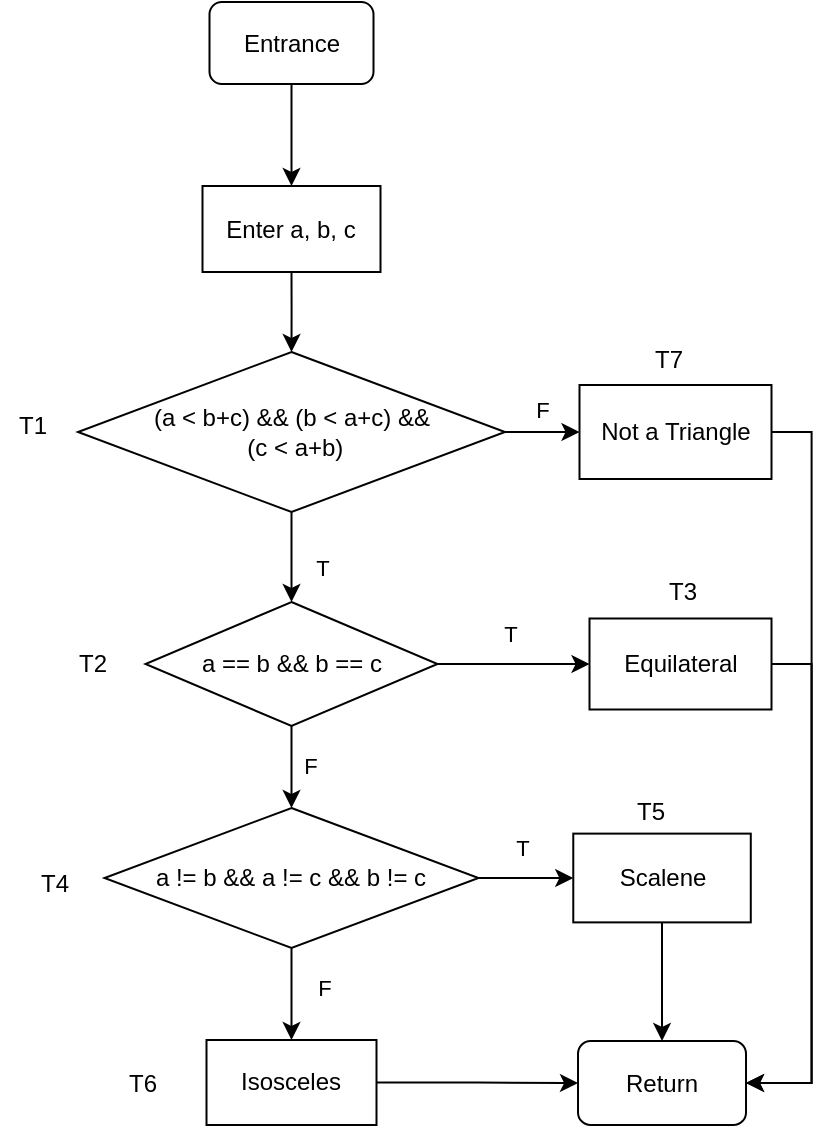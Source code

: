<mxfile version="21.7.2" type="device" pages="3">
  <diagram name="语句及条件覆盖" id="p1DawyyWLQWbrbQB41Fz">
    <mxGraphModel dx="1434" dy="750" grid="0" gridSize="10" guides="1" tooltips="1" connect="1" arrows="1" fold="1" page="1" pageScale="1" pageWidth="827" pageHeight="1169" math="0" shadow="0">
      <root>
        <mxCell id="0" />
        <mxCell id="1" parent="0" />
        <mxCell id="oMtj3yDENX00JfYqnQA4-12" style="edgeStyle=orthogonalEdgeStyle;rounded=0;orthogonalLoop=1;jettySize=auto;html=1;exitX=0.5;exitY=1;exitDx=0;exitDy=0;entryX=0.5;entryY=0;entryDx=0;entryDy=0;" parent="1" source="oMtj3yDENX00JfYqnQA4-2" target="oMtj3yDENX00JfYqnQA4-3" edge="1">
          <mxGeometry relative="1" as="geometry" />
        </mxCell>
        <mxCell id="oMtj3yDENX00JfYqnQA4-2" value="Entrance" style="rounded=1;whiteSpace=wrap;html=1;" parent="1" vertex="1">
          <mxGeometry x="165.75" y="57" width="82" height="41" as="geometry" />
        </mxCell>
        <mxCell id="oMtj3yDENX00JfYqnQA4-13" style="edgeStyle=orthogonalEdgeStyle;rounded=0;orthogonalLoop=1;jettySize=auto;html=1;exitX=0.5;exitY=1;exitDx=0;exitDy=0;" parent="1" source="oMtj3yDENX00JfYqnQA4-3" target="oMtj3yDENX00JfYqnQA4-4" edge="1">
          <mxGeometry relative="1" as="geometry" />
        </mxCell>
        <mxCell id="oMtj3yDENX00JfYqnQA4-3" value="Enter a, b, c" style="rounded=0;whiteSpace=wrap;html=1;" parent="1" vertex="1">
          <mxGeometry x="162.25" y="149" width="89" height="43" as="geometry" />
        </mxCell>
        <mxCell id="oMtj3yDENX00JfYqnQA4-14" value="F" style="edgeStyle=orthogonalEdgeStyle;rounded=0;orthogonalLoop=1;jettySize=auto;html=1;exitX=1;exitY=0.5;exitDx=0;exitDy=0;entryX=0;entryY=0.5;entryDx=0;entryDy=0;" parent="1" source="oMtj3yDENX00JfYqnQA4-4" target="oMtj3yDENX00JfYqnQA4-5" edge="1">
          <mxGeometry x="-0.029" y="11" relative="1" as="geometry">
            <mxPoint as="offset" />
          </mxGeometry>
        </mxCell>
        <mxCell id="oMtj3yDENX00JfYqnQA4-15" value="T" style="edgeStyle=orthogonalEdgeStyle;rounded=0;orthogonalLoop=1;jettySize=auto;html=1;exitX=0.5;exitY=1;exitDx=0;exitDy=0;entryX=0.5;entryY=0;entryDx=0;entryDy=0;" parent="1" source="oMtj3yDENX00JfYqnQA4-4" target="oMtj3yDENX00JfYqnQA4-6" edge="1">
          <mxGeometry x="0.244" y="15" relative="1" as="geometry">
            <mxPoint as="offset" />
          </mxGeometry>
        </mxCell>
        <mxCell id="oMtj3yDENX00JfYqnQA4-4" value="(a &amp;lt; b+c) &amp;amp;&amp;amp; (b &amp;lt; a+c) &amp;amp;&amp;amp;&lt;br&gt;&amp;nbsp;(c &amp;lt; a+b)" style="rhombus;whiteSpace=wrap;html=1;" parent="1" vertex="1">
          <mxGeometry x="100" y="232" width="213.5" height="80" as="geometry" />
        </mxCell>
        <mxCell id="oMtj3yDENX00JfYqnQA4-18" style="edgeStyle=orthogonalEdgeStyle;rounded=0;orthogonalLoop=1;jettySize=auto;html=1;exitX=1;exitY=0.5;exitDx=0;exitDy=0;entryX=1;entryY=0.5;entryDx=0;entryDy=0;" parent="1" source="oMtj3yDENX00JfYqnQA4-5" target="oMtj3yDENX00JfYqnQA4-11" edge="1">
          <mxGeometry relative="1" as="geometry" />
        </mxCell>
        <mxCell id="oMtj3yDENX00JfYqnQA4-5" value="Not a Triangle" style="rounded=0;whiteSpace=wrap;html=1;" parent="1" vertex="1">
          <mxGeometry x="350.75" y="248.5" width="96" height="47" as="geometry" />
        </mxCell>
        <mxCell id="oMtj3yDENX00JfYqnQA4-16" value="T" style="edgeStyle=orthogonalEdgeStyle;rounded=0;orthogonalLoop=1;jettySize=auto;html=1;exitX=1;exitY=0.5;exitDx=0;exitDy=0;" parent="1" source="oMtj3yDENX00JfYqnQA4-6" target="oMtj3yDENX00JfYqnQA4-8" edge="1">
          <mxGeometry x="-0.054" y="15" relative="1" as="geometry">
            <mxPoint as="offset" />
          </mxGeometry>
        </mxCell>
        <mxCell id="oMtj3yDENX00JfYqnQA4-17" value="F" style="edgeStyle=orthogonalEdgeStyle;rounded=0;orthogonalLoop=1;jettySize=auto;html=1;exitX=0.5;exitY=1;exitDx=0;exitDy=0;entryX=0.5;entryY=0;entryDx=0;entryDy=0;" parent="1" source="oMtj3yDENX00JfYqnQA4-6" target="oMtj3yDENX00JfYqnQA4-7" edge="1">
          <mxGeometry x="-0.024" y="9" relative="1" as="geometry">
            <mxPoint as="offset" />
          </mxGeometry>
        </mxCell>
        <mxCell id="oMtj3yDENX00JfYqnQA4-6" value="a == b &amp;amp;&amp;amp; b == c" style="rhombus;whiteSpace=wrap;html=1;" parent="1" vertex="1">
          <mxGeometry x="133.75" y="357" width="146" height="62" as="geometry" />
        </mxCell>
        <mxCell id="oMtj3yDENX00JfYqnQA4-19" value="T" style="edgeStyle=orthogonalEdgeStyle;rounded=0;orthogonalLoop=1;jettySize=auto;html=1;exitX=1;exitY=0.5;exitDx=0;exitDy=0;entryX=0;entryY=0.5;entryDx=0;entryDy=0;" parent="1" source="oMtj3yDENX00JfYqnQA4-7" target="oMtj3yDENX00JfYqnQA4-9" edge="1">
          <mxGeometry x="-0.143" y="15" relative="1" as="geometry">
            <mxPoint x="1" as="offset" />
          </mxGeometry>
        </mxCell>
        <mxCell id="oMtj3yDENX00JfYqnQA4-20" value="F" style="edgeStyle=orthogonalEdgeStyle;rounded=0;orthogonalLoop=1;jettySize=auto;html=1;exitX=0.5;exitY=1;exitDx=0;exitDy=0;entryX=0.5;entryY=0;entryDx=0;entryDy=0;" parent="1" source="oMtj3yDENX00JfYqnQA4-7" target="oMtj3yDENX00JfYqnQA4-10" edge="1">
          <mxGeometry x="-0.13" y="16" relative="1" as="geometry">
            <mxPoint as="offset" />
          </mxGeometry>
        </mxCell>
        <mxCell id="oMtj3yDENX00JfYqnQA4-7" value="a != b &amp;amp;&amp;amp; a != c &amp;amp;&amp;amp; b != c" style="rhombus;whiteSpace=wrap;html=1;" parent="1" vertex="1">
          <mxGeometry x="113.25" y="460" width="187" height="70" as="geometry" />
        </mxCell>
        <mxCell id="oMtj3yDENX00JfYqnQA4-21" style="edgeStyle=orthogonalEdgeStyle;rounded=0;orthogonalLoop=1;jettySize=auto;html=1;exitX=1;exitY=0.5;exitDx=0;exitDy=0;entryX=1;entryY=0.5;entryDx=0;entryDy=0;" parent="1" source="oMtj3yDENX00JfYqnQA4-8" target="oMtj3yDENX00JfYqnQA4-11" edge="1">
          <mxGeometry relative="1" as="geometry" />
        </mxCell>
        <mxCell id="oMtj3yDENX00JfYqnQA4-8" value="Equilateral" style="rounded=0;whiteSpace=wrap;html=1;" parent="1" vertex="1">
          <mxGeometry x="355.75" y="365.25" width="91" height="45.5" as="geometry" />
        </mxCell>
        <mxCell id="oMtj3yDENX00JfYqnQA4-22" style="edgeStyle=orthogonalEdgeStyle;rounded=0;orthogonalLoop=1;jettySize=auto;html=1;exitX=0.5;exitY=1;exitDx=0;exitDy=0;entryX=0.5;entryY=0;entryDx=0;entryDy=0;" parent="1" source="oMtj3yDENX00JfYqnQA4-9" target="oMtj3yDENX00JfYqnQA4-11" edge="1">
          <mxGeometry relative="1" as="geometry" />
        </mxCell>
        <mxCell id="oMtj3yDENX00JfYqnQA4-9" value="Scalene" style="rounded=0;whiteSpace=wrap;html=1;" parent="1" vertex="1">
          <mxGeometry x="347.64" y="472.81" width="88.75" height="44.38" as="geometry" />
        </mxCell>
        <mxCell id="oMtj3yDENX00JfYqnQA4-23" style="edgeStyle=orthogonalEdgeStyle;rounded=0;orthogonalLoop=1;jettySize=auto;html=1;exitX=1;exitY=0.5;exitDx=0;exitDy=0;entryX=0;entryY=0.5;entryDx=0;entryDy=0;" parent="1" source="oMtj3yDENX00JfYqnQA4-10" target="oMtj3yDENX00JfYqnQA4-11" edge="1">
          <mxGeometry relative="1" as="geometry" />
        </mxCell>
        <mxCell id="oMtj3yDENX00JfYqnQA4-10" value="Isosceles" style="rounded=0;whiteSpace=wrap;html=1;" parent="1" vertex="1">
          <mxGeometry x="164.25" y="576" width="85" height="42.5" as="geometry" />
        </mxCell>
        <mxCell id="oMtj3yDENX00JfYqnQA4-11" value="Return" style="rounded=1;whiteSpace=wrap;html=1;" parent="1" vertex="1">
          <mxGeometry x="350.01" y="576.5" width="84" height="42" as="geometry" />
        </mxCell>
        <mxCell id="1Kh99Y0t14na6HnomfFa-1" value="T1" style="text;html=1;align=center;verticalAlign=middle;resizable=0;points=[];autosize=1;strokeColor=none;fillColor=none;" vertex="1" parent="1">
          <mxGeometry x="61" y="256" width="32" height="26" as="geometry" />
        </mxCell>
        <mxCell id="1Kh99Y0t14na6HnomfFa-2" value="T2" style="text;html=1;align=center;verticalAlign=middle;resizable=0;points=[];autosize=1;strokeColor=none;fillColor=none;" vertex="1" parent="1">
          <mxGeometry x="91" y="375" width="32" height="26" as="geometry" />
        </mxCell>
        <mxCell id="1Kh99Y0t14na6HnomfFa-3" value="T3" style="text;html=1;align=center;verticalAlign=middle;resizable=0;points=[];autosize=1;strokeColor=none;fillColor=none;" vertex="1" parent="1">
          <mxGeometry x="386.25" y="339.25" width="32" height="26" as="geometry" />
        </mxCell>
        <mxCell id="1Kh99Y0t14na6HnomfFa-4" value="T4" style="text;html=1;align=center;verticalAlign=middle;resizable=0;points=[];autosize=1;strokeColor=none;fillColor=none;" vertex="1" parent="1">
          <mxGeometry x="72" y="485" width="32" height="26" as="geometry" />
        </mxCell>
        <mxCell id="1Kh99Y0t14na6HnomfFa-5" value="T5&lt;br&gt;" style="text;html=1;align=center;verticalAlign=middle;resizable=0;points=[];autosize=1;strokeColor=none;fillColor=none;" vertex="1" parent="1">
          <mxGeometry x="370" y="449" width="32" height="26" as="geometry" />
        </mxCell>
        <mxCell id="1Kh99Y0t14na6HnomfFa-6" value="T7" style="text;html=1;align=center;verticalAlign=middle;resizable=0;points=[];autosize=1;strokeColor=none;fillColor=none;" vertex="1" parent="1">
          <mxGeometry x="379.25" y="222.5" width="32" height="26" as="geometry" />
        </mxCell>
        <mxCell id="1Kh99Y0t14na6HnomfFa-7" value="T6&lt;br&gt;" style="text;html=1;align=center;verticalAlign=middle;resizable=0;points=[];autosize=1;strokeColor=none;fillColor=none;" vertex="1" parent="1">
          <mxGeometry x="116" y="585" width="32" height="26" as="geometry" />
        </mxCell>
      </root>
    </mxGraphModel>
  </diagram>
  <diagram id="DdidMCSF9CAta6WW8qiw" name="条件逻辑覆盖">
    <mxGraphModel dx="1434" dy="750" grid="0" gridSize="10" guides="1" tooltips="1" connect="1" arrows="1" fold="1" page="1" pageScale="1" pageWidth="827" pageHeight="1169" math="0" shadow="0">
      <root>
        <mxCell id="0" />
        <mxCell id="1" parent="0" />
        <mxCell id="U3EXkLIg7rp6nhkEg_hF-1" style="edgeStyle=orthogonalEdgeStyle;rounded=0;orthogonalLoop=1;jettySize=auto;html=1;exitX=0.5;exitY=1;exitDx=0;exitDy=0;entryX=0.5;entryY=0;entryDx=0;entryDy=0;" edge="1" parent="1" source="U3EXkLIg7rp6nhkEg_hF-2" target="U3EXkLIg7rp6nhkEg_hF-4">
          <mxGeometry relative="1" as="geometry" />
        </mxCell>
        <mxCell id="U3EXkLIg7rp6nhkEg_hF-2" value="Entrance" style="rounded=1;whiteSpace=wrap;html=1;" vertex="1" parent="1">
          <mxGeometry x="165.75" y="57" width="82" height="41" as="geometry" />
        </mxCell>
        <mxCell id="U3EXkLIg7rp6nhkEg_hF-3" style="edgeStyle=orthogonalEdgeStyle;rounded=0;orthogonalLoop=1;jettySize=auto;html=1;exitX=0.5;exitY=1;exitDx=0;exitDy=0;" edge="1" parent="1" source="U3EXkLIg7rp6nhkEg_hF-4" target="U3EXkLIg7rp6nhkEg_hF-7">
          <mxGeometry relative="1" as="geometry" />
        </mxCell>
        <mxCell id="U3EXkLIg7rp6nhkEg_hF-4" value="Enter a, b, c" style="rounded=0;whiteSpace=wrap;html=1;" vertex="1" parent="1">
          <mxGeometry x="162.25" y="149" width="89" height="43" as="geometry" />
        </mxCell>
        <mxCell id="U3EXkLIg7rp6nhkEg_hF-5" value="F" style="edgeStyle=orthogonalEdgeStyle;rounded=0;orthogonalLoop=1;jettySize=auto;html=1;exitX=1;exitY=0.5;exitDx=0;exitDy=0;entryX=0;entryY=0.5;entryDx=0;entryDy=0;" edge="1" parent="1" source="U3EXkLIg7rp6nhkEg_hF-7" target="U3EXkLIg7rp6nhkEg_hF-9">
          <mxGeometry x="-0.029" y="11" relative="1" as="geometry">
            <mxPoint as="offset" />
          </mxGeometry>
        </mxCell>
        <mxCell id="U3EXkLIg7rp6nhkEg_hF-6" value="T" style="edgeStyle=orthogonalEdgeStyle;rounded=0;orthogonalLoop=1;jettySize=auto;html=1;exitX=0.5;exitY=1;exitDx=0;exitDy=0;entryX=0.5;entryY=0;entryDx=0;entryDy=0;" edge="1" parent="1" source="U3EXkLIg7rp6nhkEg_hF-7" target="U3EXkLIg7rp6nhkEg_hF-12">
          <mxGeometry x="0.244" y="15" relative="1" as="geometry">
            <mxPoint as="offset" />
          </mxGeometry>
        </mxCell>
        <mxCell id="U3EXkLIg7rp6nhkEg_hF-7" value="(a &amp;lt; b+c) &amp;amp;&amp;amp; (b &amp;lt; a+c) &amp;amp;&amp;amp;&lt;br&gt;&amp;nbsp;(c &amp;lt; a+b)" style="rhombus;whiteSpace=wrap;html=1;" vertex="1" parent="1">
          <mxGeometry x="100" y="232" width="213.5" height="80" as="geometry" />
        </mxCell>
        <mxCell id="U3EXkLIg7rp6nhkEg_hF-8" style="edgeStyle=orthogonalEdgeStyle;rounded=0;orthogonalLoop=1;jettySize=auto;html=1;exitX=1;exitY=0.5;exitDx=0;exitDy=0;entryX=1;entryY=0.5;entryDx=0;entryDy=0;" edge="1" parent="1" source="U3EXkLIg7rp6nhkEg_hF-9" target="U3EXkLIg7rp6nhkEg_hF-22">
          <mxGeometry relative="1" as="geometry" />
        </mxCell>
        <mxCell id="U3EXkLIg7rp6nhkEg_hF-9" value="Not a Triangle" style="rounded=0;whiteSpace=wrap;html=1;" vertex="1" parent="1">
          <mxGeometry x="350.75" y="248.5" width="96" height="47" as="geometry" />
        </mxCell>
        <mxCell id="U3EXkLIg7rp6nhkEg_hF-10" value="T" style="edgeStyle=orthogonalEdgeStyle;rounded=0;orthogonalLoop=1;jettySize=auto;html=1;exitX=1;exitY=0.5;exitDx=0;exitDy=0;" edge="1" parent="1" source="U3EXkLIg7rp6nhkEg_hF-12" target="U3EXkLIg7rp6nhkEg_hF-17">
          <mxGeometry x="-0.054" y="15" relative="1" as="geometry">
            <mxPoint as="offset" />
          </mxGeometry>
        </mxCell>
        <mxCell id="U3EXkLIg7rp6nhkEg_hF-11" value="F" style="edgeStyle=orthogonalEdgeStyle;rounded=0;orthogonalLoop=1;jettySize=auto;html=1;exitX=0.5;exitY=1;exitDx=0;exitDy=0;entryX=0.5;entryY=0;entryDx=0;entryDy=0;" edge="1" parent="1" source="U3EXkLIg7rp6nhkEg_hF-12" target="U3EXkLIg7rp6nhkEg_hF-15">
          <mxGeometry x="-0.024" y="9" relative="1" as="geometry">
            <mxPoint as="offset" />
          </mxGeometry>
        </mxCell>
        <mxCell id="U3EXkLIg7rp6nhkEg_hF-12" value="a == b &amp;amp;&amp;amp; b == c" style="rhombus;whiteSpace=wrap;html=1;" vertex="1" parent="1">
          <mxGeometry x="133.75" y="357" width="146" height="62" as="geometry" />
        </mxCell>
        <mxCell id="U3EXkLIg7rp6nhkEg_hF-13" value="T" style="edgeStyle=orthogonalEdgeStyle;rounded=0;orthogonalLoop=1;jettySize=auto;html=1;exitX=1;exitY=0.5;exitDx=0;exitDy=0;entryX=0;entryY=0.5;entryDx=0;entryDy=0;" edge="1" parent="1" source="U3EXkLIg7rp6nhkEg_hF-15" target="U3EXkLIg7rp6nhkEg_hF-19">
          <mxGeometry x="-0.143" y="15" relative="1" as="geometry">
            <mxPoint x="1" as="offset" />
          </mxGeometry>
        </mxCell>
        <mxCell id="U3EXkLIg7rp6nhkEg_hF-14" value="F" style="edgeStyle=orthogonalEdgeStyle;rounded=0;orthogonalLoop=1;jettySize=auto;html=1;exitX=0.5;exitY=1;exitDx=0;exitDy=0;entryX=0.5;entryY=0;entryDx=0;entryDy=0;" edge="1" parent="1" source="U3EXkLIg7rp6nhkEg_hF-15" target="U3EXkLIg7rp6nhkEg_hF-21">
          <mxGeometry x="-0.13" y="16" relative="1" as="geometry">
            <mxPoint as="offset" />
          </mxGeometry>
        </mxCell>
        <mxCell id="U3EXkLIg7rp6nhkEg_hF-15" value="a != b &amp;amp;&amp;amp; a != c &amp;amp;&amp;amp; b != c" style="rhombus;whiteSpace=wrap;html=1;" vertex="1" parent="1">
          <mxGeometry x="113.25" y="460" width="187" height="70" as="geometry" />
        </mxCell>
        <mxCell id="U3EXkLIg7rp6nhkEg_hF-16" style="edgeStyle=orthogonalEdgeStyle;rounded=0;orthogonalLoop=1;jettySize=auto;html=1;exitX=1;exitY=0.5;exitDx=0;exitDy=0;entryX=1;entryY=0.5;entryDx=0;entryDy=0;" edge="1" parent="1" source="U3EXkLIg7rp6nhkEg_hF-17" target="U3EXkLIg7rp6nhkEg_hF-22">
          <mxGeometry relative="1" as="geometry" />
        </mxCell>
        <mxCell id="U3EXkLIg7rp6nhkEg_hF-17" value="Equilateral" style="rounded=0;whiteSpace=wrap;html=1;" vertex="1" parent="1">
          <mxGeometry x="355.75" y="365.25" width="91" height="45.5" as="geometry" />
        </mxCell>
        <mxCell id="U3EXkLIg7rp6nhkEg_hF-18" style="edgeStyle=orthogonalEdgeStyle;rounded=0;orthogonalLoop=1;jettySize=auto;html=1;exitX=0.5;exitY=1;exitDx=0;exitDy=0;entryX=0.5;entryY=0;entryDx=0;entryDy=0;" edge="1" parent="1" source="U3EXkLIg7rp6nhkEg_hF-19" target="U3EXkLIg7rp6nhkEg_hF-22">
          <mxGeometry relative="1" as="geometry" />
        </mxCell>
        <mxCell id="U3EXkLIg7rp6nhkEg_hF-19" value="Scalene" style="rounded=0;whiteSpace=wrap;html=1;" vertex="1" parent="1">
          <mxGeometry x="347.64" y="472.81" width="88.75" height="44.38" as="geometry" />
        </mxCell>
        <mxCell id="U3EXkLIg7rp6nhkEg_hF-20" style="edgeStyle=orthogonalEdgeStyle;rounded=0;orthogonalLoop=1;jettySize=auto;html=1;exitX=1;exitY=0.5;exitDx=0;exitDy=0;entryX=0;entryY=0.5;entryDx=0;entryDy=0;" edge="1" parent="1" source="U3EXkLIg7rp6nhkEg_hF-21" target="U3EXkLIg7rp6nhkEg_hF-22">
          <mxGeometry relative="1" as="geometry" />
        </mxCell>
        <mxCell id="U3EXkLIg7rp6nhkEg_hF-21" value="Isosceles" style="rounded=0;whiteSpace=wrap;html=1;" vertex="1" parent="1">
          <mxGeometry x="164.25" y="576" width="85" height="42.5" as="geometry" />
        </mxCell>
        <mxCell id="U3EXkLIg7rp6nhkEg_hF-22" value="Return" style="rounded=1;whiteSpace=wrap;html=1;" vertex="1" parent="1">
          <mxGeometry x="350.01" y="576.5" width="84" height="42" as="geometry" />
        </mxCell>
        <mxCell id="U3EXkLIg7rp6nhkEg_hF-32" value="S1 S2 S3" style="text;html=1;align=center;verticalAlign=middle;resizable=0;points=[];autosize=1;strokeColor=none;fillColor=none;" vertex="1" parent="1">
          <mxGeometry x="75" y="222.5" width="69" height="26" as="geometry" />
        </mxCell>
        <mxCell id="U3EXkLIg7rp6nhkEg_hF-33" value="S4 S5&lt;br&gt;" style="text;html=1;align=center;verticalAlign=middle;resizable=0;points=[];autosize=1;strokeColor=none;fillColor=none;" vertex="1" parent="1">
          <mxGeometry x="104" y="339.25" width="51" height="26" as="geometry" />
        </mxCell>
        <mxCell id="U3EXkLIg7rp6nhkEg_hF-35" value="S6 S7 S8" style="text;html=1;align=center;verticalAlign=middle;resizable=0;points=[];autosize=1;strokeColor=none;fillColor=none;" vertex="1" parent="1">
          <mxGeometry x="90" y="455" width="69" height="26" as="geometry" />
        </mxCell>
      </root>
    </mxGraphModel>
  </diagram>
  <diagram id="Sa9uiIbeOBKwf3oIVt64" name="基本路径测试">
    <mxGraphModel dx="1434" dy="750" grid="0" gridSize="10" guides="1" tooltips="1" connect="1" arrows="1" fold="1" page="1" pageScale="1" pageWidth="827" pageHeight="1169" math="0" shadow="0">
      <root>
        <mxCell id="0" />
        <mxCell id="1" parent="0" />
        <mxCell id="qJYz9pUPXMdXGfd2IGR--1" style="edgeStyle=orthogonalEdgeStyle;rounded=0;orthogonalLoop=1;jettySize=auto;html=1;exitX=0.5;exitY=1;exitDx=0;exitDy=0;entryX=0.5;entryY=0;entryDx=0;entryDy=0;" edge="1" parent="1" source="qJYz9pUPXMdXGfd2IGR--2" target="qJYz9pUPXMdXGfd2IGR--4">
          <mxGeometry relative="1" as="geometry" />
        </mxCell>
        <mxCell id="qJYz9pUPXMdXGfd2IGR--2" value="Entrance" style="rounded=1;whiteSpace=wrap;html=1;" vertex="1" parent="1">
          <mxGeometry x="175.75" y="67" width="82" height="41" as="geometry" />
        </mxCell>
        <mxCell id="qJYz9pUPXMdXGfd2IGR--3" style="edgeStyle=orthogonalEdgeStyle;rounded=0;orthogonalLoop=1;jettySize=auto;html=1;exitX=0.5;exitY=1;exitDx=0;exitDy=0;" edge="1" parent="1" source="qJYz9pUPXMdXGfd2IGR--4" target="qJYz9pUPXMdXGfd2IGR--7">
          <mxGeometry relative="1" as="geometry" />
        </mxCell>
        <mxCell id="qJYz9pUPXMdXGfd2IGR--4" value="Enter a, b, c" style="rounded=0;whiteSpace=wrap;html=1;" vertex="1" parent="1">
          <mxGeometry x="172.25" y="159" width="89" height="43" as="geometry" />
        </mxCell>
        <mxCell id="qJYz9pUPXMdXGfd2IGR--5" value="F" style="edgeStyle=orthogonalEdgeStyle;rounded=0;orthogonalLoop=1;jettySize=auto;html=1;exitX=1;exitY=0.5;exitDx=0;exitDy=0;entryX=0;entryY=0.5;entryDx=0;entryDy=0;" edge="1" parent="1" source="qJYz9pUPXMdXGfd2IGR--7" target="qJYz9pUPXMdXGfd2IGR--9">
          <mxGeometry x="-0.029" y="11" relative="1" as="geometry">
            <mxPoint as="offset" />
          </mxGeometry>
        </mxCell>
        <mxCell id="qJYz9pUPXMdXGfd2IGR--6" value="T" style="edgeStyle=orthogonalEdgeStyle;rounded=0;orthogonalLoop=1;jettySize=auto;html=1;exitX=0.5;exitY=1;exitDx=0;exitDy=0;entryX=0.5;entryY=0;entryDx=0;entryDy=0;" edge="1" parent="1" source="qJYz9pUPXMdXGfd2IGR--7" target="qJYz9pUPXMdXGfd2IGR--12">
          <mxGeometry x="0.244" y="15" relative="1" as="geometry">
            <mxPoint as="offset" />
          </mxGeometry>
        </mxCell>
        <mxCell id="qJYz9pUPXMdXGfd2IGR--7" value="(a &amp;lt; b+c) &amp;amp;&amp;amp; (b &amp;lt; a+c) &amp;amp;&amp;amp;&lt;br&gt;&amp;nbsp;(c &amp;lt; a+b)" style="rhombus;whiteSpace=wrap;html=1;" vertex="1" parent="1">
          <mxGeometry x="110" y="242" width="213.5" height="80" as="geometry" />
        </mxCell>
        <mxCell id="qJYz9pUPXMdXGfd2IGR--8" style="edgeStyle=orthogonalEdgeStyle;rounded=0;orthogonalLoop=1;jettySize=auto;html=1;exitX=1;exitY=0.5;exitDx=0;exitDy=0;entryX=1;entryY=0.5;entryDx=0;entryDy=0;" edge="1" parent="1" source="qJYz9pUPXMdXGfd2IGR--9" target="qJYz9pUPXMdXGfd2IGR--22">
          <mxGeometry relative="1" as="geometry" />
        </mxCell>
        <mxCell id="qJYz9pUPXMdXGfd2IGR--9" value="Not a Triangle" style="rounded=0;whiteSpace=wrap;html=1;" vertex="1" parent="1">
          <mxGeometry x="360.75" y="258.5" width="96" height="47" as="geometry" />
        </mxCell>
        <mxCell id="qJYz9pUPXMdXGfd2IGR--10" value="T" style="edgeStyle=orthogonalEdgeStyle;rounded=0;orthogonalLoop=1;jettySize=auto;html=1;exitX=1;exitY=0.5;exitDx=0;exitDy=0;" edge="1" parent="1" source="qJYz9pUPXMdXGfd2IGR--12" target="qJYz9pUPXMdXGfd2IGR--17">
          <mxGeometry x="-0.054" y="15" relative="1" as="geometry">
            <mxPoint as="offset" />
          </mxGeometry>
        </mxCell>
        <mxCell id="qJYz9pUPXMdXGfd2IGR--11" value="F" style="edgeStyle=orthogonalEdgeStyle;rounded=0;orthogonalLoop=1;jettySize=auto;html=1;exitX=0.5;exitY=1;exitDx=0;exitDy=0;entryX=0.5;entryY=0;entryDx=0;entryDy=0;" edge="1" parent="1" source="qJYz9pUPXMdXGfd2IGR--12" target="qJYz9pUPXMdXGfd2IGR--15">
          <mxGeometry x="-0.024" y="9" relative="1" as="geometry">
            <mxPoint as="offset" />
          </mxGeometry>
        </mxCell>
        <mxCell id="qJYz9pUPXMdXGfd2IGR--12" value="a == b &amp;amp;&amp;amp; b == c" style="rhombus;whiteSpace=wrap;html=1;" vertex="1" parent="1">
          <mxGeometry x="143.75" y="367" width="146" height="62" as="geometry" />
        </mxCell>
        <mxCell id="qJYz9pUPXMdXGfd2IGR--13" value="T" style="edgeStyle=orthogonalEdgeStyle;rounded=0;orthogonalLoop=1;jettySize=auto;html=1;exitX=1;exitY=0.5;exitDx=0;exitDy=0;entryX=0;entryY=0.5;entryDx=0;entryDy=0;" edge="1" parent="1" source="qJYz9pUPXMdXGfd2IGR--15" target="qJYz9pUPXMdXGfd2IGR--19">
          <mxGeometry x="-0.143" y="15" relative="1" as="geometry">
            <mxPoint x="1" as="offset" />
          </mxGeometry>
        </mxCell>
        <mxCell id="qJYz9pUPXMdXGfd2IGR--14" value="F" style="edgeStyle=orthogonalEdgeStyle;rounded=0;orthogonalLoop=1;jettySize=auto;html=1;exitX=0.5;exitY=1;exitDx=0;exitDy=0;entryX=0.5;entryY=0;entryDx=0;entryDy=0;" edge="1" parent="1" source="qJYz9pUPXMdXGfd2IGR--15" target="qJYz9pUPXMdXGfd2IGR--21">
          <mxGeometry x="-0.13" y="16" relative="1" as="geometry">
            <mxPoint as="offset" />
          </mxGeometry>
        </mxCell>
        <mxCell id="qJYz9pUPXMdXGfd2IGR--15" value="a != b &amp;amp;&amp;amp; a != c &amp;amp;&amp;amp; b != c" style="rhombus;whiteSpace=wrap;html=1;" vertex="1" parent="1">
          <mxGeometry x="123.25" y="470" width="187" height="70" as="geometry" />
        </mxCell>
        <mxCell id="qJYz9pUPXMdXGfd2IGR--16" style="edgeStyle=orthogonalEdgeStyle;rounded=0;orthogonalLoop=1;jettySize=auto;html=1;exitX=1;exitY=0.5;exitDx=0;exitDy=0;entryX=1;entryY=0.5;entryDx=0;entryDy=0;" edge="1" parent="1" source="qJYz9pUPXMdXGfd2IGR--17" target="qJYz9pUPXMdXGfd2IGR--22">
          <mxGeometry relative="1" as="geometry" />
        </mxCell>
        <mxCell id="qJYz9pUPXMdXGfd2IGR--17" value="Equilateral" style="rounded=0;whiteSpace=wrap;html=1;" vertex="1" parent="1">
          <mxGeometry x="365.75" y="375.25" width="91" height="45.5" as="geometry" />
        </mxCell>
        <mxCell id="qJYz9pUPXMdXGfd2IGR--18" style="edgeStyle=orthogonalEdgeStyle;rounded=0;orthogonalLoop=1;jettySize=auto;html=1;exitX=0.5;exitY=1;exitDx=0;exitDy=0;entryX=0.5;entryY=0;entryDx=0;entryDy=0;" edge="1" parent="1" source="qJYz9pUPXMdXGfd2IGR--19" target="qJYz9pUPXMdXGfd2IGR--22">
          <mxGeometry relative="1" as="geometry" />
        </mxCell>
        <mxCell id="qJYz9pUPXMdXGfd2IGR--19" value="Scalene" style="rounded=0;whiteSpace=wrap;html=1;" vertex="1" parent="1">
          <mxGeometry x="357.64" y="482.81" width="88.75" height="44.38" as="geometry" />
        </mxCell>
        <mxCell id="qJYz9pUPXMdXGfd2IGR--20" style="edgeStyle=orthogonalEdgeStyle;rounded=0;orthogonalLoop=1;jettySize=auto;html=1;exitX=1;exitY=0.5;exitDx=0;exitDy=0;entryX=0;entryY=0.5;entryDx=0;entryDy=0;" edge="1" parent="1" source="qJYz9pUPXMdXGfd2IGR--21" target="qJYz9pUPXMdXGfd2IGR--22">
          <mxGeometry relative="1" as="geometry" />
        </mxCell>
        <mxCell id="qJYz9pUPXMdXGfd2IGR--21" value="Isosceles" style="rounded=0;whiteSpace=wrap;html=1;" vertex="1" parent="1">
          <mxGeometry x="174.25" y="586" width="85" height="42.5" as="geometry" />
        </mxCell>
        <mxCell id="qJYz9pUPXMdXGfd2IGR--22" value="Return" style="rounded=1;whiteSpace=wrap;html=1;" vertex="1" parent="1">
          <mxGeometry x="360.01" y="586.5" width="84" height="42" as="geometry" />
        </mxCell>
        <mxCell id="qJYz9pUPXMdXGfd2IGR--26" value="1&lt;br&gt;" style="text;html=1;align=center;verticalAlign=middle;resizable=0;points=[];autosize=1;strokeColor=none;fillColor=none;" vertex="1" parent="1">
          <mxGeometry x="187" y="121" width="25" height="26" as="geometry" />
        </mxCell>
        <mxCell id="qJYz9pUPXMdXGfd2IGR--27" value="2&lt;br&gt;" style="text;html=1;align=center;verticalAlign=middle;resizable=0;points=[];autosize=1;strokeColor=none;fillColor=none;" vertex="1" parent="1">
          <mxGeometry x="180" y="212" width="25" height="26" as="geometry" />
        </mxCell>
        <mxCell id="qJYz9pUPXMdXGfd2IGR--28" value="3" style="text;html=1;align=center;verticalAlign=middle;resizable=0;points=[];autosize=1;strokeColor=none;fillColor=none;" vertex="1" parent="1">
          <mxGeometry x="187" y="332" width="25" height="26" as="geometry" />
        </mxCell>
        <mxCell id="qJYz9pUPXMdXGfd2IGR--29" value="7" style="text;html=1;align=center;verticalAlign=middle;resizable=0;points=[];autosize=1;strokeColor=none;fillColor=none;" vertex="1" parent="1">
          <mxGeometry x="393" y="347" width="25" height="26" as="geometry" />
        </mxCell>
        <mxCell id="qJYz9pUPXMdXGfd2IGR--30" value="6" style="text;html=1;align=center;verticalAlign=middle;resizable=0;points=[];autosize=1;strokeColor=none;fillColor=none;" vertex="1" parent="1">
          <mxGeometry x="389" y="221" width="25" height="26" as="geometry" />
        </mxCell>
        <mxCell id="qJYz9pUPXMdXGfd2IGR--31" value="4" style="text;html=1;align=center;verticalAlign=middle;resizable=0;points=[];autosize=1;strokeColor=none;fillColor=none;" vertex="1" parent="1">
          <mxGeometry x="180" y="442" width="25" height="26" as="geometry" />
        </mxCell>
        <mxCell id="qJYz9pUPXMdXGfd2IGR--32" value="9" style="text;html=1;align=center;verticalAlign=middle;resizable=0;points=[];autosize=1;strokeColor=none;fillColor=none;" vertex="1" parent="1">
          <mxGeometry x="393" y="454" width="25" height="26" as="geometry" />
        </mxCell>
        <mxCell id="qJYz9pUPXMdXGfd2IGR--33" value="5" style="text;html=1;align=center;verticalAlign=middle;resizable=0;points=[];autosize=1;strokeColor=none;fillColor=none;" vertex="1" parent="1">
          <mxGeometry x="174.25" y="550" width="25" height="26" as="geometry" />
        </mxCell>
      </root>
    </mxGraphModel>
  </diagram>
</mxfile>
